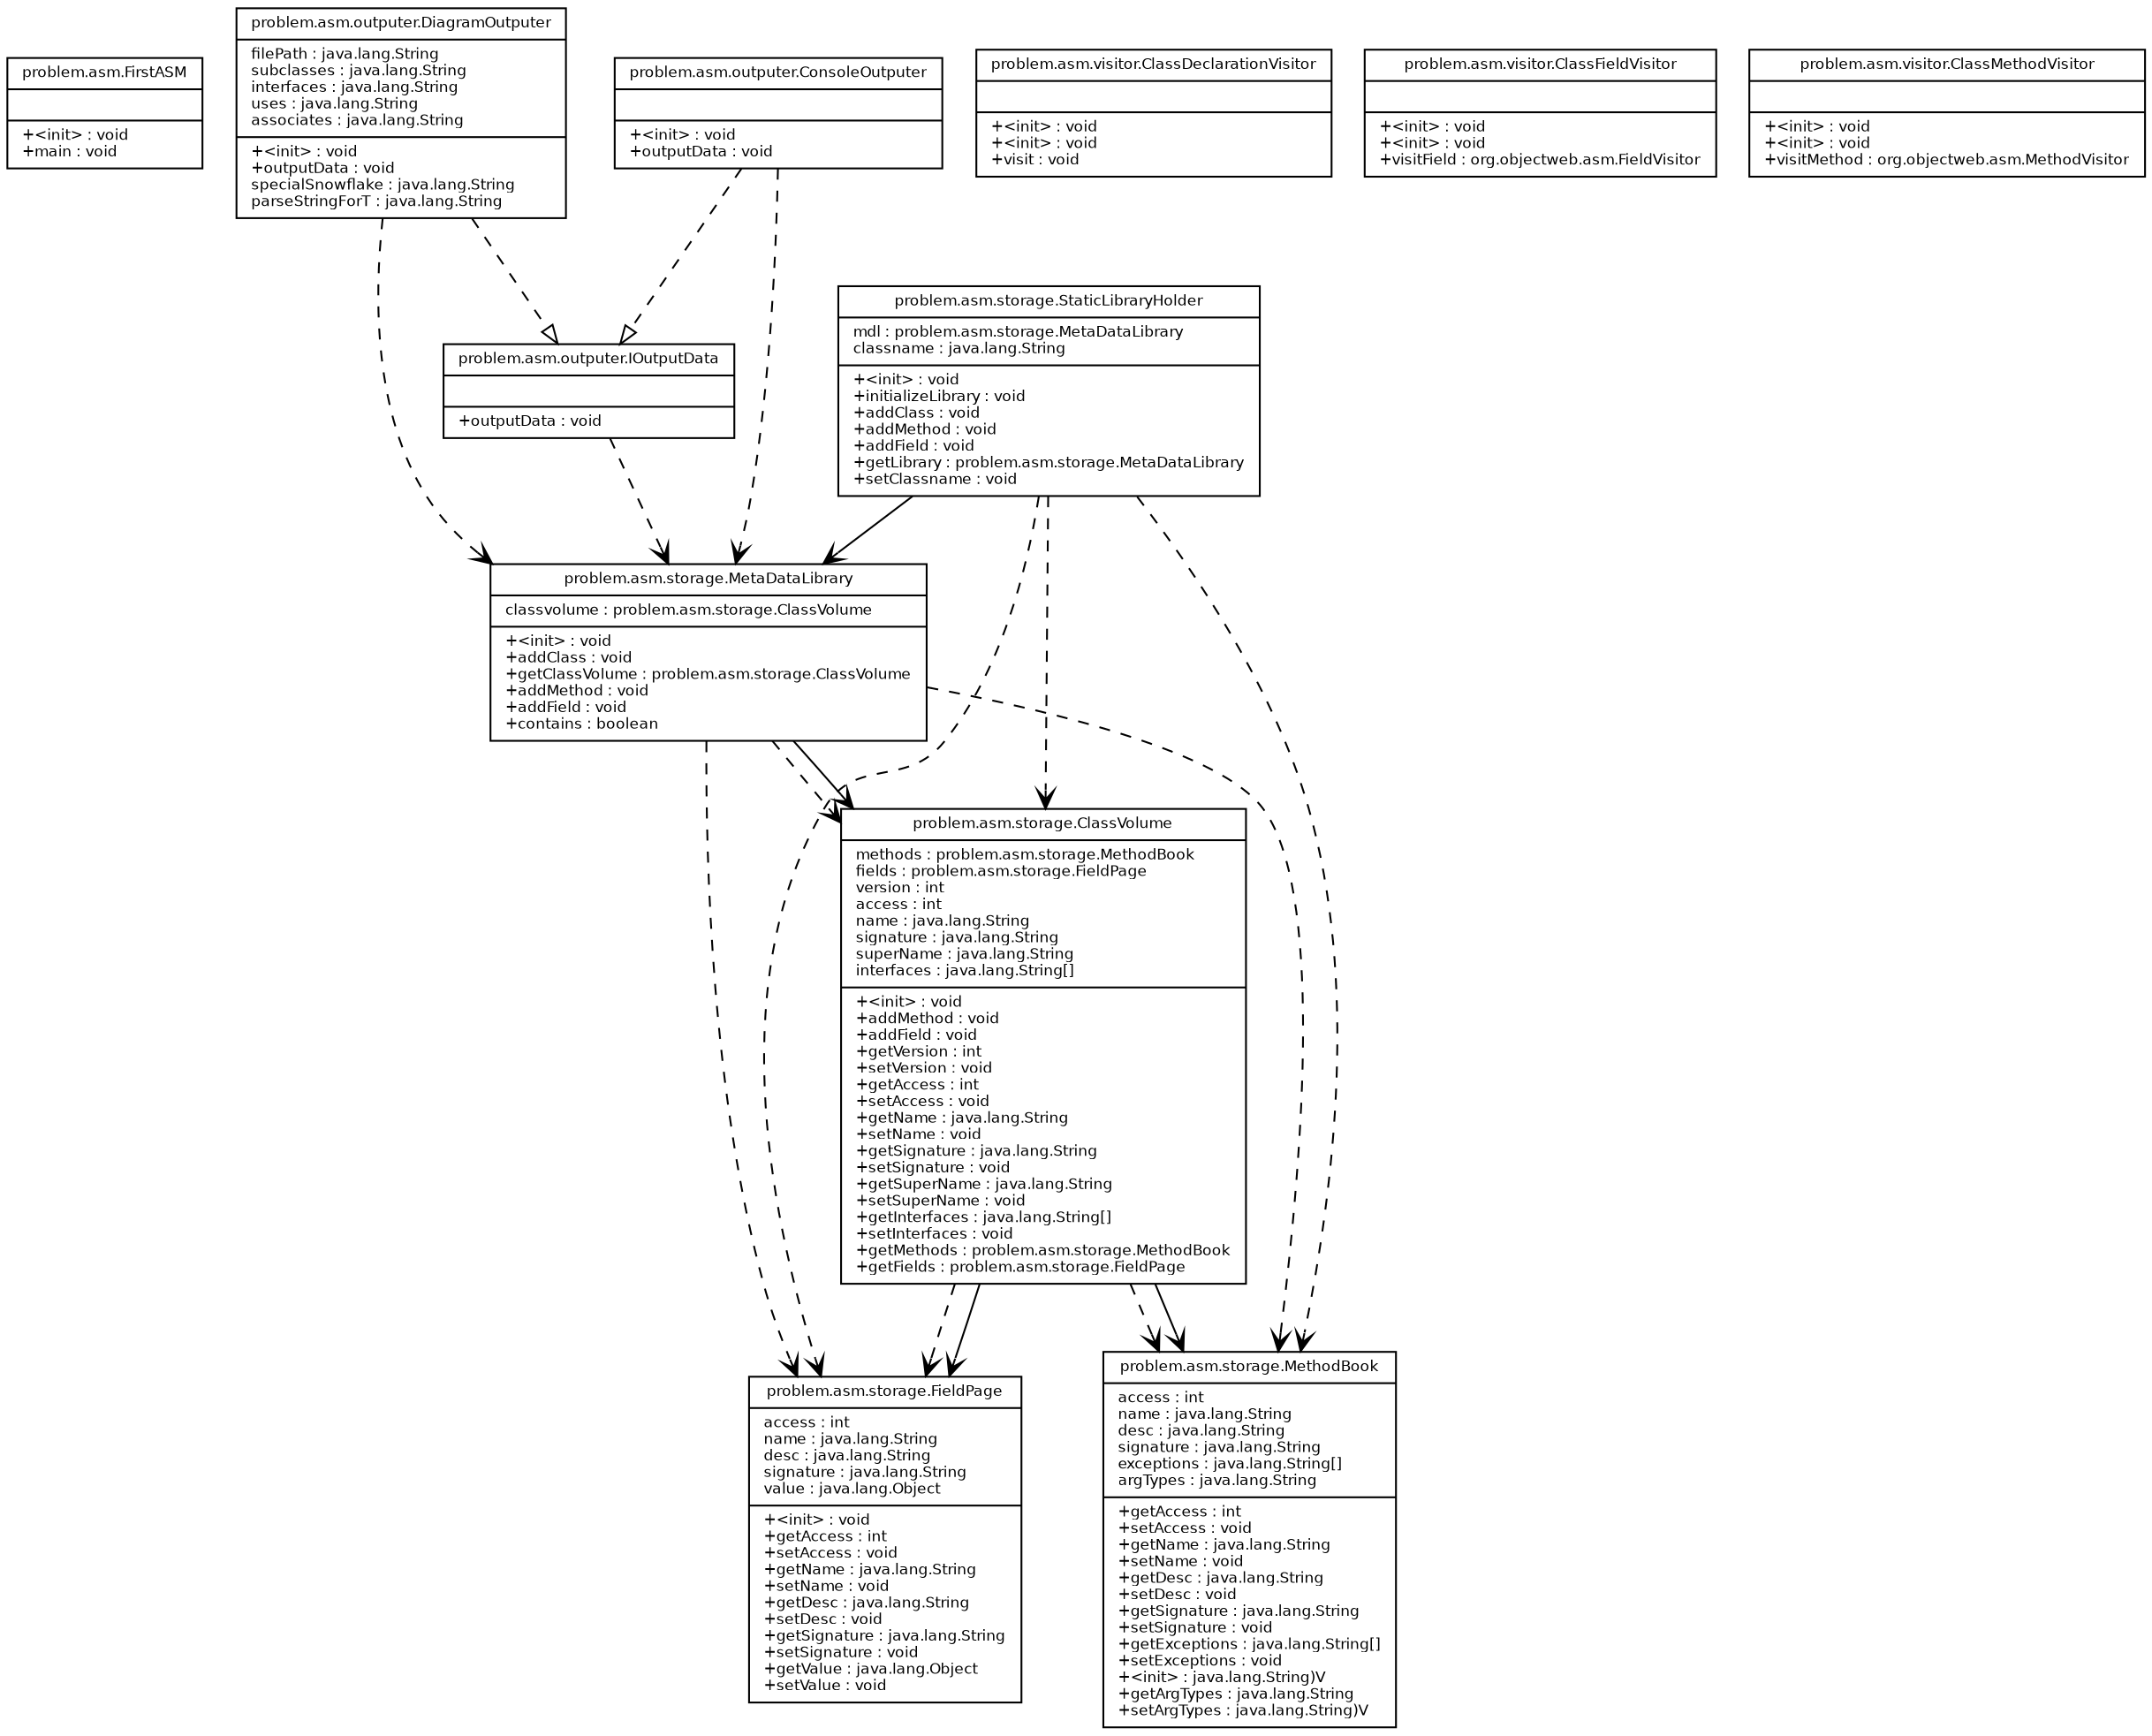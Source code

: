 digraph G {
fontname = "Bitstream Vera Sans"
fontsize = 8
node [
fontname = "Bitstream Vera Sans"
fontsize = 8
shape = "record"
]
edge [
fontname = "Bitstream Vera Sans"
fontsize = 8
]
problemasmFirstASM [
label = "{problem.asm.FirstASM||+\<init\> : void\l+main : void\l}"
]
problemasmoutputerConsoleOutputer [
label = "{problem.asm.outputer.ConsoleOutputer||+\<init\> : void\l+outputData : void\l}"
]
problemasmoutputerDiagramOutputer [
label = "{problem.asm.outputer.DiagramOutputer|filePath : java.lang.String\lsubclasses : java.lang.String\linterfaces : java.lang.String\luses : java.lang.String\lassociates : java.lang.String\l|+\<init\> : void\l+outputData : void\lspecialSnowflake : java.lang.String\lparseStringForT : java.lang.String\l}"
]
problemasmoutputerIOutputData [
label = "{problem.asm.outputer.IOutputData||+outputData : void\l}"
]
problemasmstorageClassVolume [
label = "{problem.asm.storage.ClassVolume|methods : problem.asm.storage.MethodBook\lfields : problem.asm.storage.FieldPage\lversion : int\laccess : int\lname : java.lang.String\lsignature : java.lang.String\lsuperName : java.lang.String\linterfaces : java.lang.String[]\l|+\<init\> : void\l+addMethod : void\l+addField : void\l+getVersion : int\l+setVersion : void\l+getAccess : int\l+setAccess : void\l+getName : java.lang.String\l+setName : void\l+getSignature : java.lang.String\l+setSignature : void\l+getSuperName : java.lang.String\l+setSuperName : void\l+getInterfaces : java.lang.String[]\l+setInterfaces : void\l+getMethods : problem.asm.storage.MethodBook\l+getFields : problem.asm.storage.FieldPage\l}"
]
problemasmstorageFieldPage [
label = "{problem.asm.storage.FieldPage|access : int\lname : java.lang.String\ldesc : java.lang.String\lsignature : java.lang.String\lvalue : java.lang.Object\l|+\<init\> : void\l+getAccess : int\l+setAccess : void\l+getName : java.lang.String\l+setName : void\l+getDesc : java.lang.String\l+setDesc : void\l+getSignature : java.lang.String\l+setSignature : void\l+getValue : java.lang.Object\l+setValue : void\l}"
]
problemasmstorageMetaDataLibrary [
label = "{problem.asm.storage.MetaDataLibrary|classvolume : problem.asm.storage.ClassVolume\l|+\<init\> : void\l+addClass : void\l+getClassVolume : problem.asm.storage.ClassVolume\l+addMethod : void\l+addField : void\l+contains : boolean\l}"
]
problemasmstorageMethodBook [
label = "{problem.asm.storage.MethodBook|access : int\lname : java.lang.String\ldesc : java.lang.String\lsignature : java.lang.String\lexceptions : java.lang.String[]\largTypes : java.lang.String\l|+getAccess : int\l+setAccess : void\l+getName : java.lang.String\l+setName : void\l+getDesc : java.lang.String\l+setDesc : void\l+getSignature : java.lang.String\l+setSignature : void\l+getExceptions : java.lang.String[]\l+setExceptions : void\l+\<init\> : java.lang.String)V\l+getArgTypes : java.lang.String\l+setArgTypes : java.lang.String)V\l}"
]
problemasmstorageStaticLibraryHolder [
label = "{problem.asm.storage.StaticLibraryHolder|mdl : problem.asm.storage.MetaDataLibrary\lclassname : java.lang.String\l|+\<init\> : void\l+initializeLibrary : void\l+addClass : void\l+addMethod : void\l+addField : void\l+getLibrary : problem.asm.storage.MetaDataLibrary\l+setClassname : void\l}"
]
problemasmvisitorClassDeclarationVisitor [
label = "{problem.asm.visitor.ClassDeclarationVisitor||+\<init\> : void\l+\<init\> : void\l+visit : void\l}"
]
problemasmvisitorClassFieldVisitor [
label = "{problem.asm.visitor.ClassFieldVisitor||+\<init\> : void\l+\<init\> : void\l+visitField : org.objectweb.asm.FieldVisitor\l}"
]
problemasmvisitorClassMethodVisitor [
label = "{problem.asm.visitor.ClassMethodVisitor||+\<init\> : void\l+\<init\> : void\l+visitMethod : org.objectweb.asm.MethodVisitor\l}"
]
edge [ arrowhead = "empty", style = "none" ]
edge [ arrowhead = "empty", style = "dashed" ]
problemasmoutputerDiagramOutputer -> problemasmoutputerIOutputData
problemasmoutputerConsoleOutputer -> problemasmoutputerIOutputData
edge [ arrowhead = "vee", style = "dashed" ]
problemasmstorageMetaDataLibrary -> problemasmstorageFieldPage
problemasmstorageMetaDataLibrary -> problemasmstorageClassVolume
problemasmstorageMetaDataLibrary -> problemasmstorageMethodBook
problemasmoutputerIOutputData -> problemasmstorageMetaDataLibrary
problemasmstorageClassVolume -> problemasmstorageFieldPage
problemasmstorageStaticLibraryHolder -> problemasmstorageFieldPage
problemasmoutputerDiagramOutputer -> problemasmstorageMetaDataLibrary
problemasmoutputerConsoleOutputer -> problemasmstorageMetaDataLibrary
problemasmstorageClassVolume -> problemasmstorageMethodBook
problemasmstorageStaticLibraryHolder -> problemasmstorageClassVolume
problemasmstorageStaticLibraryHolder -> problemasmstorageMethodBook
edge [ arrowhead = "vee", style = "none" ]
problemasmstorageStaticLibraryHolder -> problemasmstorageMetaDataLibrary
problemasmstorageMetaDataLibrary -> problemasmstorageClassVolume
problemasmstorageClassVolume -> problemasmstorageFieldPage
problemasmstorageClassVolume -> problemasmstorageMethodBook
}
